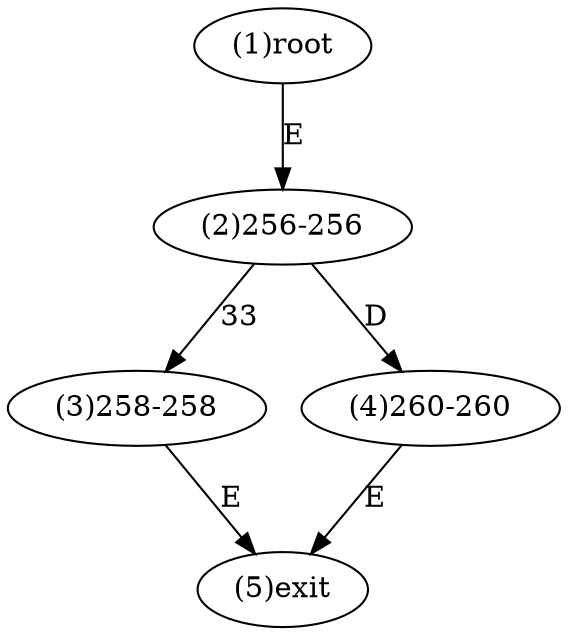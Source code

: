 digraph "" { 
1[ label="(1)root"];
2[ label="(2)256-256"];
3[ label="(3)258-258"];
4[ label="(4)260-260"];
5[ label="(5)exit"];
1->2[ label="E"];
2->3[ label="33"];
2->4[ label="D"];
3->5[ label="E"];
4->5[ label="E"];
}
